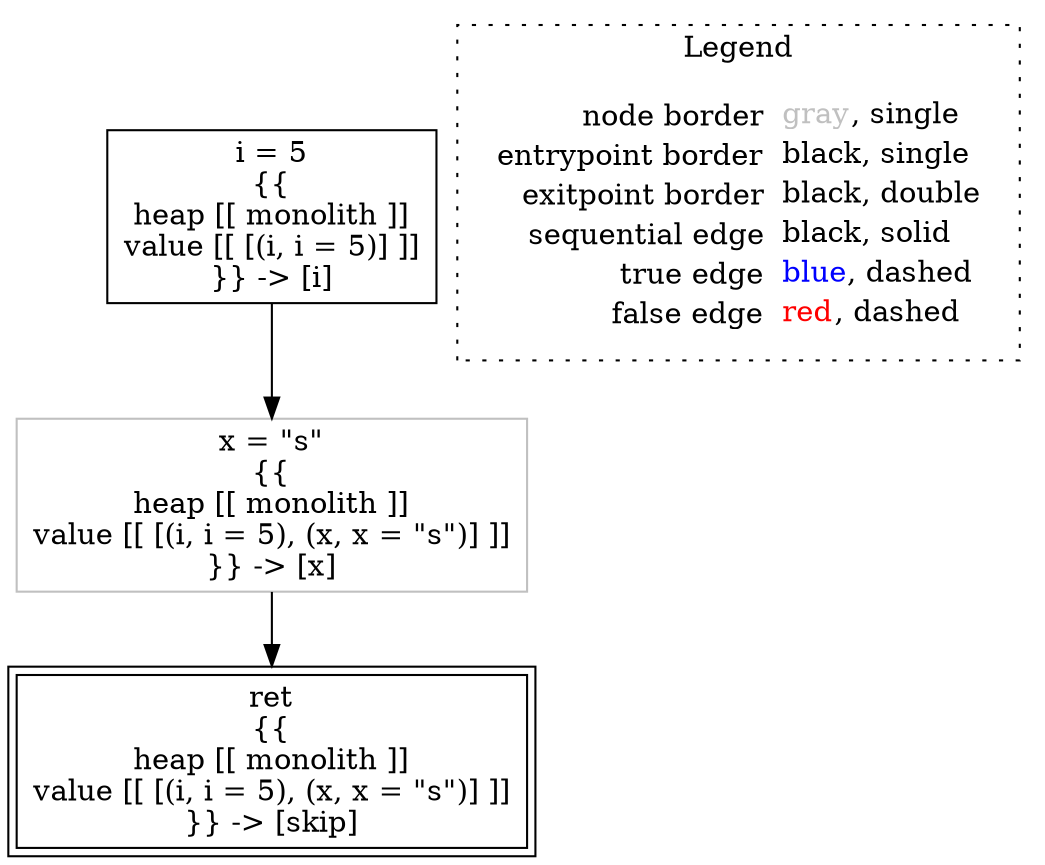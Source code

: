 digraph {
	"node0" [shape="rect",color="black",label=<i = 5<BR/>{{<BR/>heap [[ monolith ]]<BR/>value [[ [(i, i = 5)] ]]<BR/>}} -&gt; [i]>];
	"node1" [shape="rect",color="gray",label=<x = &quot;s&quot;<BR/>{{<BR/>heap [[ monolith ]]<BR/>value [[ [(i, i = 5), (x, x = &quot;s&quot;)] ]]<BR/>}} -&gt; [x]>];
	"node2" [shape="rect",color="black",peripheries="2",label=<ret<BR/>{{<BR/>heap [[ monolith ]]<BR/>value [[ [(i, i = 5), (x, x = &quot;s&quot;)] ]]<BR/>}} -&gt; [skip]>];
	"node1" -> "node2" [color="black"];
	"node0" -> "node1" [color="black"];
subgraph cluster_legend {
	label="Legend";
	style=dotted;
	node [shape=plaintext];
	"legend" [label=<<table border="0" cellpadding="2" cellspacing="0" cellborder="0"><tr><td align="right">node border&nbsp;</td><td align="left"><font color="gray">gray</font>, single</td></tr><tr><td align="right">entrypoint border&nbsp;</td><td align="left"><font color="black">black</font>, single</td></tr><tr><td align="right">exitpoint border&nbsp;</td><td align="left"><font color="black">black</font>, double</td></tr><tr><td align="right">sequential edge&nbsp;</td><td align="left"><font color="black">black</font>, solid</td></tr><tr><td align="right">true edge&nbsp;</td><td align="left"><font color="blue">blue</font>, dashed</td></tr><tr><td align="right">false edge&nbsp;</td><td align="left"><font color="red">red</font>, dashed</td></tr></table>>];
}

}
